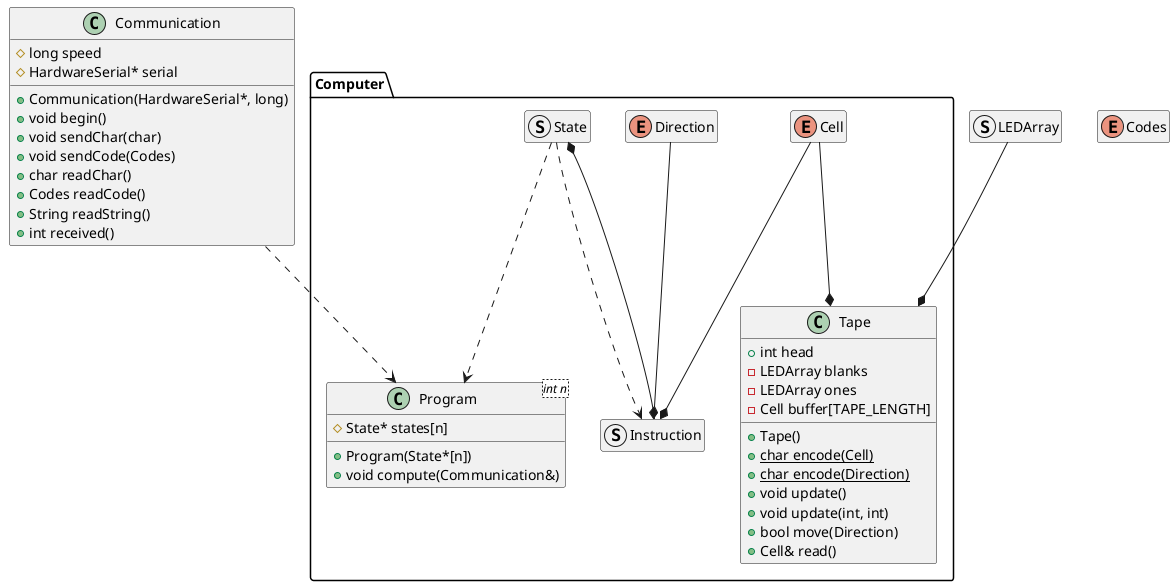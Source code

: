 @startuml
'https://plantuml.com/class-diagram
hide members
set separator ::


class Communication {
	+ Communication(HardwareSerial*, long)
    + void begin()
    + void sendChar(char)
    + void sendCode(Codes)
    + char readChar()
    + Codes readCode()
    + String readString()
    + int received()
    # long speed
    # HardwareSerial* serial

}

enum Codes

struct LEDArray

namespace Computer {
	class Program<int n> {
		# State* states[n]
		+ Program(State*[n])
		+ void compute(Communication&)
	}

	enum Cell

    enum Direction

    struct Instruction

    struct State

	class Tape {
		+ Tape()
		+ {static} char encode(Cell)
		+ {static} char encode(Direction)
		+ void update()
        + void update(int, int)
        + bool move(Direction)
        + Cell& read()
        + int head
        - LEDArray blanks
        - LEDArray ones
        - Cell buffer[TAPE_LENGTH]

    }

	Direction --* Instruction
	Cell --* Instruction
	Instruction --* State
	State ..> Instruction
	State ..> Program
	Communication ..> Program
	Cell --* Tape
	LEDArray --* Tape

	show Program members
	show Tape members

}

show Communication members

@enduml